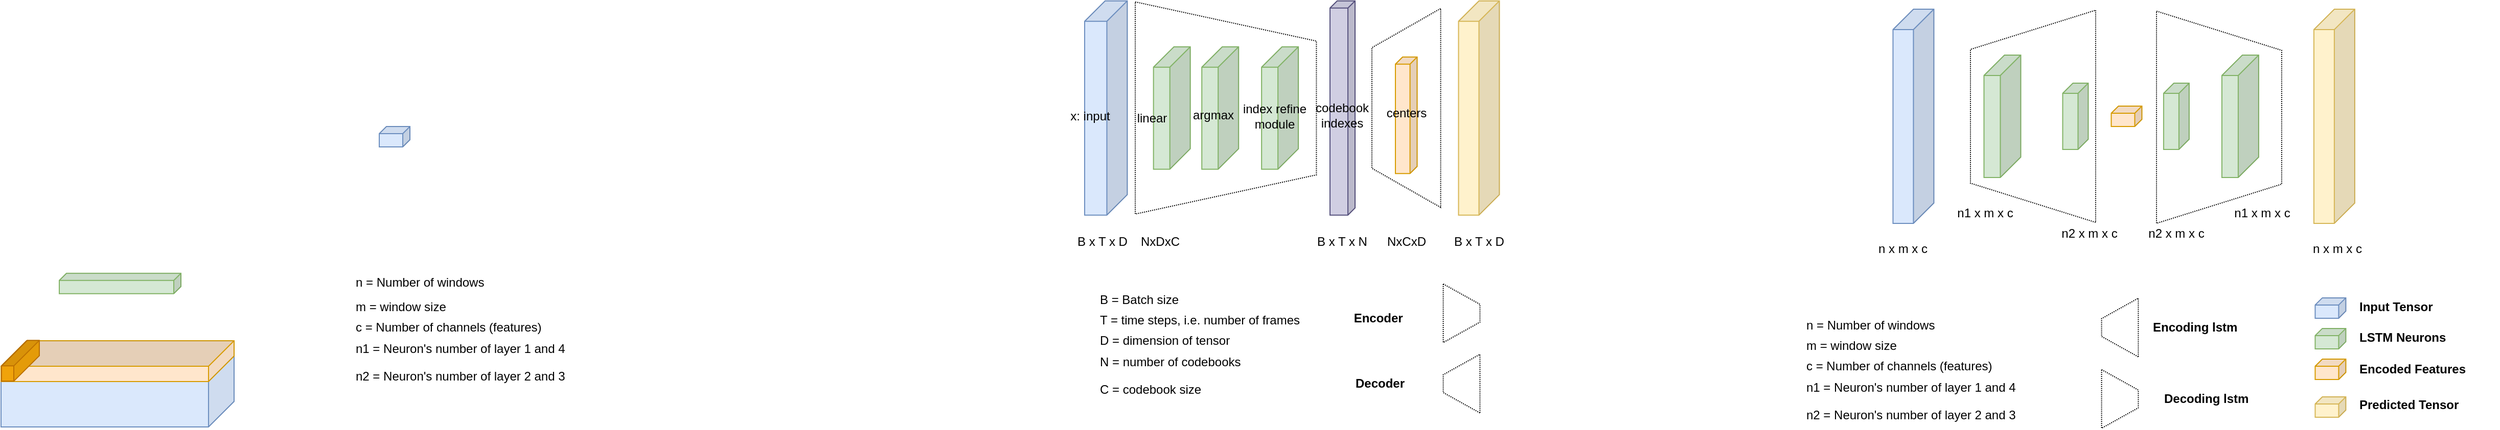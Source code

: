 <mxfile version="17.1.3" type="github">
  <diagram id="QJjx0-fPxzvcmYibJWj1" name="Page-1">
    <mxGraphModel dx="3907" dy="825" grid="0" gridSize="10" guides="1" tooltips="1" connect="1" arrows="1" fold="1" page="1" pageScale="1" pageWidth="827" pageHeight="583" background="#ffffff" math="0" shadow="0">
      <root>
        <mxCell id="0" />
        <mxCell id="1" parent="0" />
        <mxCell id="2NbUUM_VBjgZO4ZOoXt3-75" value="" style="shape=cube;whiteSpace=wrap;html=1;boundedLbl=1;backgroundOutline=1;darkOpacity=0.05;darkOpacity2=0.1;size=7;direction=east;flipH=1;fillColor=#ffe6cc;strokeColor=#d79b00;" vertex="1" parent="1">
          <mxGeometry x="-320" y="156.865" width="21.27" height="114.27" as="geometry" />
        </mxCell>
        <mxCell id="2NbUUM_VBjgZO4ZOoXt3-55" value="" style="shape=cube;whiteSpace=wrap;html=1;boundedLbl=1;backgroundOutline=1;darkOpacity=0.05;darkOpacity2=0.1;size=20;direction=east;flipH=1;fillColor=#d5e8d4;strokeColor=#82b366;" vertex="1" parent="1">
          <mxGeometry x="-509.39" y="146.84" width="36" height="120" as="geometry" />
        </mxCell>
        <mxCell id="4f-DMQIj-ya-iA7LCkDa-11" value="" style="shape=cube;whiteSpace=wrap;html=1;boundedLbl=1;backgroundOutline=1;darkOpacity=0.05;darkOpacity2=0.1;size=20;direction=east;flipH=1;fillColor=#dae8fc;strokeColor=#6c8ebf;" parent="1" vertex="1">
          <mxGeometry x="166.73" y="110" width="40" height="210" as="geometry" />
        </mxCell>
        <mxCell id="4f-DMQIj-ya-iA7LCkDa-12" value="" style="shape=cube;whiteSpace=wrap;html=1;boundedLbl=1;backgroundOutline=1;darkOpacity=0.05;darkOpacity2=0.1;size=20;direction=east;flipH=1;fillColor=#d5e8d4;strokeColor=#82b366;" parent="1" vertex="1">
          <mxGeometry x="255.73" y="155" width="36" height="120" as="geometry" />
        </mxCell>
        <mxCell id="4f-DMQIj-ya-iA7LCkDa-15" value="" style="shape=cube;whiteSpace=wrap;html=1;boundedLbl=1;backgroundOutline=1;darkOpacity=0.05;darkOpacity2=0.1;size=10;direction=east;flipH=1;fillColor=#d5e8d4;strokeColor=#82b366;" parent="1" vertex="1">
          <mxGeometry x="332.73" y="182.5" width="25" height="65" as="geometry" />
        </mxCell>
        <mxCell id="4f-DMQIj-ya-iA7LCkDa-23" value="" style="shape=cube;whiteSpace=wrap;html=1;boundedLbl=1;backgroundOutline=1;darkOpacity=0.05;darkOpacity2=0.1;size=7;direction=east;flipH=1;fillColor=#dae8fc;strokeColor=#6c8ebf;" parent="1" vertex="1">
          <mxGeometry x="579.71" y="392.94" width="30" height="20" as="geometry" />
        </mxCell>
        <mxCell id="4f-DMQIj-ya-iA7LCkDa-24" value="" style="shape=cube;whiteSpace=wrap;html=1;boundedLbl=1;backgroundOutline=1;darkOpacity=0.05;darkOpacity2=0.1;size=7;direction=east;flipH=1;fillColor=#d5e8d4;strokeColor=#82b366;" parent="1" vertex="1">
          <mxGeometry x="579.71" y="422.94" width="30" height="20" as="geometry" />
        </mxCell>
        <mxCell id="4f-DMQIj-ya-iA7LCkDa-26" value="" style="shape=cube;whiteSpace=wrap;html=1;boundedLbl=1;backgroundOutline=1;darkOpacity=0.05;darkOpacity2=0.1;size=7;direction=east;flipH=1;fillColor=#ffe6cc;strokeColor=#d79b00;" parent="1" vertex="1">
          <mxGeometry x="380.23" y="205" width="30" height="20" as="geometry" />
        </mxCell>
        <mxCell id="4f-DMQIj-ya-iA7LCkDa-39" value="n x m x c" style="text;html=1;strokeColor=none;fillColor=none;align=center;verticalAlign=middle;whiteSpace=wrap;rounded=0;" parent="1" vertex="1">
          <mxGeometry x="126.73" y="330" width="99" height="30" as="geometry" />
        </mxCell>
        <mxCell id="4f-DMQIj-ya-iA7LCkDa-50" value="Input Tensor" style="text;html=1;strokeColor=none;fillColor=none;align=left;verticalAlign=middle;whiteSpace=wrap;rounded=0;fontStyle=1" parent="1" vertex="1">
          <mxGeometry x="620.71" y="390" width="138" height="23.88" as="geometry" />
        </mxCell>
        <mxCell id="4f-DMQIj-ya-iA7LCkDa-51" value="LSTM Neurons" style="text;html=1;strokeColor=none;fillColor=none;align=left;verticalAlign=middle;whiteSpace=wrap;rounded=0;fontStyle=1" parent="1" vertex="1">
          <mxGeometry x="620.71" y="420" width="138" height="23.88" as="geometry" />
        </mxCell>
        <mxCell id="4f-DMQIj-ya-iA7LCkDa-52" value="Encoded Features" style="text;html=1;strokeColor=none;fillColor=none;align=left;verticalAlign=middle;whiteSpace=wrap;rounded=0;fontStyle=1" parent="1" vertex="1">
          <mxGeometry x="620.71" y="451.06" width="138" height="23.88" as="geometry" />
        </mxCell>
        <mxCell id="q16qMvtAuAjUv3j_tnUs-1" value="" style="shape=cube;whiteSpace=wrap;html=1;boundedLbl=1;backgroundOutline=1;darkOpacity=0.05;darkOpacity2=0.1;size=20;direction=east;flipH=1;fillColor=#fff2cc;strokeColor=#d6b656;" parent="1" vertex="1">
          <mxGeometry x="578.44" y="110" width="40" height="210" as="geometry" />
        </mxCell>
        <mxCell id="q16qMvtAuAjUv3j_tnUs-4" value="" style="shape=cube;whiteSpace=wrap;html=1;boundedLbl=1;backgroundOutline=1;darkOpacity=0.05;darkOpacity2=0.1;size=10;direction=east;flipH=1;fillColor=#d5e8d4;strokeColor=#82b366;" parent="1" vertex="1">
          <mxGeometry x="431.44" y="182.5" width="25" height="65" as="geometry" />
        </mxCell>
        <mxCell id="q16qMvtAuAjUv3j_tnUs-5" value="" style="shape=cube;whiteSpace=wrap;html=1;boundedLbl=1;backgroundOutline=1;darkOpacity=0.05;darkOpacity2=0.1;size=20;direction=east;flipH=1;fillColor=#d5e8d4;strokeColor=#82b366;" parent="1" vertex="1">
          <mxGeometry x="488.44" y="155" width="36" height="120" as="geometry" />
        </mxCell>
        <mxCell id="q16qMvtAuAjUv3j_tnUs-6" value="" style="shape=cube;whiteSpace=wrap;html=1;boundedLbl=1;backgroundOutline=1;darkOpacity=0.05;darkOpacity2=0.1;size=7;direction=east;flipH=1;fillColor=#ffe6cc;strokeColor=#d79b00;" parent="1" vertex="1">
          <mxGeometry x="579.71" y="453" width="30" height="20" as="geometry" />
        </mxCell>
        <mxCell id="q16qMvtAuAjUv3j_tnUs-7" value="" style="shape=cube;whiteSpace=wrap;html=1;boundedLbl=1;backgroundOutline=1;darkOpacity=0.05;darkOpacity2=0.1;size=7;direction=east;flipH=1;fillColor=#fff2cc;strokeColor=#d6b656;" parent="1" vertex="1">
          <mxGeometry x="579.71" y="490.0" width="30" height="20" as="geometry" />
        </mxCell>
        <mxCell id="q16qMvtAuAjUv3j_tnUs-8" value="Predicted Tensor" style="text;html=1;strokeColor=none;fillColor=none;align=left;verticalAlign=middle;whiteSpace=wrap;rounded=0;fontStyle=1" parent="1" vertex="1">
          <mxGeometry x="620.71" y="486.12" width="138" height="23.88" as="geometry" />
        </mxCell>
        <mxCell id="q16qMvtAuAjUv3j_tnUs-13" value="" style="shape=trapezoid;perimeter=trapezoidPerimeter;whiteSpace=wrap;html=1;fixedSize=1;rotation=-90;dashed=1;dashPattern=1 1;fillColor=none;direction=west;size=38.41;" parent="1" vertex="1">
          <mxGeometry x="381.73" y="154.69" width="207.98" height="122.45" as="geometry" />
        </mxCell>
        <mxCell id="q16qMvtAuAjUv3j_tnUs-14" value="&lt;b&gt;Encoding lstm&amp;nbsp;&lt;/b&gt;" style="text;html=1;strokeColor=none;fillColor=none;align=center;verticalAlign=middle;whiteSpace=wrap;rounded=0;dashed=1;dashPattern=1 1;" parent="1" vertex="1">
          <mxGeometry x="406.47" y="412.04" width="116" height="20" as="geometry" />
        </mxCell>
        <mxCell id="q16qMvtAuAjUv3j_tnUs-15" value="&lt;b&gt;Decoding lstm&amp;nbsp;&lt;/b&gt;" style="text;html=1;strokeColor=none;fillColor=none;align=center;verticalAlign=middle;whiteSpace=wrap;rounded=0;dashed=1;dashPattern=1 1;" parent="1" vertex="1">
          <mxGeometry x="417.47" y="482.04" width="116" height="20" as="geometry" />
        </mxCell>
        <mxCell id="q16qMvtAuAjUv3j_tnUs-16" value="" style="shape=trapezoid;perimeter=trapezoidPerimeter;whiteSpace=wrap;html=1;fixedSize=1;fillColor=none;rotation=-90;dashed=1;dashPattern=1 1;" parent="1" vertex="1">
          <mxGeometry x="360" y="404.08" width="57.47" height="35.92" as="geometry" />
        </mxCell>
        <mxCell id="q16qMvtAuAjUv3j_tnUs-17" value="" style="shape=trapezoid;perimeter=trapezoidPerimeter;whiteSpace=wrap;html=1;fixedSize=1;rotation=90;dashed=1;dashPattern=1 1;fillColor=none;direction=west;size=38.41;" parent="1" vertex="1">
          <mxGeometry x="199.74" y="153.77" width="207.98" height="122.45" as="geometry" />
        </mxCell>
        <mxCell id="q16qMvtAuAjUv3j_tnUs-19" value="" style="shape=trapezoid;perimeter=trapezoidPerimeter;whiteSpace=wrap;html=1;fixedSize=1;dashed=1;dashPattern=1 1;fillColor=none;rotation=-90;direction=west;" parent="1" vertex="1">
          <mxGeometry x="360" y="474.08" width="57.47" height="35.92" as="geometry" />
        </mxCell>
        <mxCell id="q16qMvtAuAjUv3j_tnUs-20" value="n x m x c" style="text;html=1;strokeColor=none;fillColor=none;align=center;verticalAlign=middle;whiteSpace=wrap;rounded=0;" parent="1" vertex="1">
          <mxGeometry x="551.73" y="330" width="99" height="30" as="geometry" />
        </mxCell>
        <mxCell id="q16qMvtAuAjUv3j_tnUs-21" value="n1 x m x c" style="text;html=1;strokeColor=none;fillColor=none;align=center;verticalAlign=middle;whiteSpace=wrap;rounded=0;dashed=1;dashPattern=1 1;" parent="1" vertex="1">
          <mxGeometry x="216.73" y="300" width="80" height="20" as="geometry" />
        </mxCell>
        <mxCell id="q16qMvtAuAjUv3j_tnUs-22" value="n2&amp;nbsp;x m x c" style="text;html=1;strokeColor=none;fillColor=none;align=center;verticalAlign=middle;whiteSpace=wrap;rounded=0;dashed=1;dashPattern=1 1;" parent="1" vertex="1">
          <mxGeometry x="318.73" y="320" width="80" height="20" as="geometry" />
        </mxCell>
        <mxCell id="q16qMvtAuAjUv3j_tnUs-23" value="n2&amp;nbsp;x m x c" style="text;html=1;strokeColor=none;fillColor=none;align=center;verticalAlign=middle;whiteSpace=wrap;rounded=0;dashed=1;dashPattern=1 1;" parent="1" vertex="1">
          <mxGeometry x="403.94" y="320" width="80" height="20" as="geometry" />
        </mxCell>
        <mxCell id="q16qMvtAuAjUv3j_tnUs-24" value="n1 x m x c" style="text;html=1;strokeColor=none;fillColor=none;align=center;verticalAlign=middle;whiteSpace=wrap;rounded=0;dashed=1;dashPattern=1 1;" parent="1" vertex="1">
          <mxGeometry x="488.44" y="300" width="80" height="20" as="geometry" />
        </mxCell>
        <mxCell id="q16qMvtAuAjUv3j_tnUs-25" value="n = Number of windows&amp;nbsp;" style="text;html=1;strokeColor=none;fillColor=none;align=center;verticalAlign=middle;whiteSpace=wrap;rounded=0;dashed=1;dashPattern=1 1;" parent="1" vertex="1">
          <mxGeometry x="68" y="410" width="156.51" height="20" as="geometry" />
        </mxCell>
        <mxCell id="q16qMvtAuAjUv3j_tnUs-26" value="m = window size&amp;nbsp;&amp;nbsp;" style="text;html=1;strokeColor=none;fillColor=none;align=left;verticalAlign=middle;whiteSpace=wrap;rounded=0;dashed=1;dashPattern=1 1;" parent="1" vertex="1">
          <mxGeometry x="80.01" y="430" width="140" height="20" as="geometry" />
        </mxCell>
        <mxCell id="q16qMvtAuAjUv3j_tnUs-27" value="c = Number of channels (features)&amp;nbsp;" style="text;html=1;strokeColor=none;fillColor=none;align=left;verticalAlign=middle;whiteSpace=wrap;rounded=0;dashed=1;dashPattern=1 1;" parent="1" vertex="1">
          <mxGeometry x="80.01" y="450" width="211" height="20" as="geometry" />
        </mxCell>
        <mxCell id="q16qMvtAuAjUv3j_tnUs-28" value="n1 = Neuron&#39;s number of layer 1 and 4&amp;nbsp;" style="text;html=1;strokeColor=none;fillColor=none;align=left;verticalAlign=middle;whiteSpace=wrap;rounded=0;dashed=1;dashPattern=1 1;" parent="1" vertex="1">
          <mxGeometry x="80.01" y="471.06" width="221" height="20" as="geometry" />
        </mxCell>
        <mxCell id="q16qMvtAuAjUv3j_tnUs-29" value="n2 = Neuron&#39;s number of layer 2 and 3&amp;nbsp;" style="text;html=1;strokeColor=none;fillColor=none;align=left;verticalAlign=middle;whiteSpace=wrap;rounded=0;dashed=1;dashPattern=1 1;" parent="1" vertex="1">
          <mxGeometry x="80.01" y="498.16" width="221" height="20" as="geometry" />
        </mxCell>
        <mxCell id="2NbUUM_VBjgZO4ZOoXt3-5" value="n = Number of windows&amp;nbsp;" style="text;html=1;strokeColor=none;fillColor=none;align=left;verticalAlign=middle;whiteSpace=wrap;rounded=0;dashed=1;dashPattern=1 1;" vertex="1" parent="1">
          <mxGeometry x="-1339.24" y="367.94" width="156.51" height="20" as="geometry" />
        </mxCell>
        <mxCell id="2NbUUM_VBjgZO4ZOoXt3-6" value="m = window size&amp;nbsp;&amp;nbsp;" style="text;html=1;strokeColor=none;fillColor=none;align=left;verticalAlign=middle;whiteSpace=wrap;rounded=0;dashed=1;dashPattern=1 1;" vertex="1" parent="1">
          <mxGeometry x="-1339.24" y="391.98" width="140" height="20" as="geometry" />
        </mxCell>
        <mxCell id="2NbUUM_VBjgZO4ZOoXt3-7" value="c = Number of channels (features)&amp;nbsp;" style="text;html=1;strokeColor=none;fillColor=none;align=left;verticalAlign=middle;whiteSpace=wrap;rounded=0;dashed=1;dashPattern=1 1;" vertex="1" parent="1">
          <mxGeometry x="-1339.24" y="411.98" width="211" height="20" as="geometry" />
        </mxCell>
        <mxCell id="2NbUUM_VBjgZO4ZOoXt3-8" value="n1 = Neuron&#39;s number of layer 1 and 4&amp;nbsp;" style="text;html=1;strokeColor=none;fillColor=none;align=left;verticalAlign=middle;whiteSpace=wrap;rounded=0;dashed=1;dashPattern=1 1;" vertex="1" parent="1">
          <mxGeometry x="-1339.24" y="433.04" width="221" height="20" as="geometry" />
        </mxCell>
        <mxCell id="2NbUUM_VBjgZO4ZOoXt3-9" value="n2 = Neuron&#39;s number of layer 2 and 3&amp;nbsp;" style="text;html=1;strokeColor=none;fillColor=none;align=left;verticalAlign=middle;whiteSpace=wrap;rounded=0;dashed=1;dashPattern=1 1;" vertex="1" parent="1">
          <mxGeometry x="-1339.24" y="460.14" width="221" height="20" as="geometry" />
        </mxCell>
        <mxCell id="2NbUUM_VBjgZO4ZOoXt3-11" value="" style="shape=cube;whiteSpace=wrap;html=1;boundedLbl=1;backgroundOutline=1;darkOpacity=0.05;darkOpacity2=0.1;fillColor=#dae8fc;direction=east;size=25;flipV=1;flipH=1;container=0;rotation=-90;strokeColor=#6c8ebf;" vertex="1" parent="1">
          <mxGeometry x="-1612.25" y="363.27" width="84.5" height="227.96" as="geometry" />
        </mxCell>
        <mxCell id="2NbUUM_VBjgZO4ZOoXt3-2" value="" style="shape=cube;whiteSpace=wrap;html=1;boundedLbl=1;backgroundOutline=1;darkOpacity=0.05;darkOpacity2=0.1;fillColor=#ffe6cc;direction=east;size=25;flipV=1;flipH=1;container=0;rotation=-90;strokeColor=#d79b00;" vertex="1" parent="1">
          <mxGeometry x="-1590" y="341.02" width="40" height="227.96" as="geometry" />
        </mxCell>
        <mxCell id="2NbUUM_VBjgZO4ZOoXt3-12" value="" style="shape=cube;whiteSpace=wrap;html=1;boundedLbl=1;backgroundOutline=1;darkOpacity=0.05;darkOpacity2=0.1;fillColor=#f0a30a;direction=east;size=25;flipV=1;flipH=1;container=0;rotation=-90;strokeColor=#BD7000;fontColor=#000000;" vertex="1" parent="1">
          <mxGeometry x="-1685" y="436.18" width="40" height="36.98" as="geometry" />
        </mxCell>
        <mxCell id="2NbUUM_VBjgZO4ZOoXt3-14" value="" style="shape=cube;whiteSpace=wrap;html=1;boundedLbl=1;backgroundOutline=1;darkOpacity=0.05;darkOpacity2=0.1;size=7;direction=east;flipH=1;fillColor=#dae8fc;strokeColor=#6c8ebf;" vertex="1" parent="1">
          <mxGeometry x="-1314" y="225.0" width="30" height="20" as="geometry" />
        </mxCell>
        <mxCell id="2NbUUM_VBjgZO4ZOoXt3-15" value="" style="shape=cube;whiteSpace=wrap;html=1;boundedLbl=1;backgroundOutline=1;darkOpacity=0.05;darkOpacity2=0.1;size=7;direction=east;flipH=1;fillColor=#d5e8d4;strokeColor=#82b366;" vertex="1" parent="1">
          <mxGeometry x="-1627" y="368.88" width="119" height="20" as="geometry" />
        </mxCell>
        <mxCell id="2NbUUM_VBjgZO4ZOoXt3-16" value="" style="shape=cube;whiteSpace=wrap;html=1;boundedLbl=1;backgroundOutline=1;darkOpacity=0.05;darkOpacity2=0.1;size=20;direction=east;flipH=1;fillColor=#dae8fc;strokeColor=#6c8ebf;" vertex="1" parent="1">
          <mxGeometry x="-624" y="101.84" width="41.73" height="210" as="geometry" />
        </mxCell>
        <mxCell id="2NbUUM_VBjgZO4ZOoXt3-17" value="" style="shape=cube;whiteSpace=wrap;html=1;boundedLbl=1;backgroundOutline=1;darkOpacity=0.05;darkOpacity2=0.1;size=20;direction=east;flipH=1;fillColor=#d5e8d4;strokeColor=#82b366;" vertex="1" parent="1">
          <mxGeometry x="-556.66" y="146.84" width="36" height="120" as="geometry" />
        </mxCell>
        <mxCell id="2NbUUM_VBjgZO4ZOoXt3-21" value="" style="shape=cube;whiteSpace=wrap;html=1;boundedLbl=1;backgroundOutline=1;darkOpacity=0.05;darkOpacity2=0.1;size=7;direction=east;flipH=1;fillColor=#d0cee2;strokeColor=#56517e;" vertex="1" parent="1">
          <mxGeometry x="-384.0" y="101.84" width="24.53" height="210" as="geometry" />
        </mxCell>
        <mxCell id="2NbUUM_VBjgZO4ZOoXt3-22" value="B x T x D" style="text;html=1;strokeColor=none;fillColor=none;align=center;verticalAlign=middle;whiteSpace=wrap;rounded=0;" vertex="1" parent="1">
          <mxGeometry x="-655.66" y="323" width="99" height="30" as="geometry" />
        </mxCell>
        <mxCell id="2NbUUM_VBjgZO4ZOoXt3-26" value="" style="shape=cube;whiteSpace=wrap;html=1;boundedLbl=1;backgroundOutline=1;darkOpacity=0.05;darkOpacity2=0.1;size=20;direction=east;flipH=1;fillColor=#fff2cc;strokeColor=#d6b656;" vertex="1" parent="1">
          <mxGeometry x="-258.27" y="101.84" width="40" height="210" as="geometry" />
        </mxCell>
        <mxCell id="2NbUUM_VBjgZO4ZOoXt3-32" value="" style="shape=trapezoid;perimeter=trapezoidPerimeter;whiteSpace=wrap;html=1;fixedSize=1;rotation=-90;dashed=1;dashPattern=1 1;fillColor=none;direction=west;size=38.41;" vertex="1" parent="1">
          <mxGeometry x="-589.89" y="118.23" width="207.98" height="177.22" as="geometry" />
        </mxCell>
        <mxCell id="2NbUUM_VBjgZO4ZOoXt3-33" value="&lt;b&gt;Encoder&amp;nbsp;&lt;/b&gt;" style="text;html=1;strokeColor=none;fillColor=none;align=center;verticalAlign=middle;whiteSpace=wrap;rounded=0;dashed=1;dashPattern=1 1;" vertex="1" parent="1">
          <mxGeometry x="-393.47" y="402.97" width="116" height="20" as="geometry" />
        </mxCell>
        <mxCell id="2NbUUM_VBjgZO4ZOoXt3-34" value="&lt;b&gt;Decoder&lt;/b&gt;" style="text;html=1;strokeColor=none;fillColor=none;align=center;verticalAlign=middle;whiteSpace=wrap;rounded=0;dashed=1;dashPattern=1 1;" vertex="1" parent="1">
          <mxGeometry x="-393.47" y="467.05" width="116" height="20" as="geometry" />
        </mxCell>
        <mxCell id="2NbUUM_VBjgZO4ZOoXt3-35" value="" style="shape=trapezoid;perimeter=trapezoidPerimeter;whiteSpace=wrap;html=1;fixedSize=1;fillColor=none;rotation=-90;dashed=1;dashPattern=1 1;" vertex="1" parent="1">
          <mxGeometry x="-284" y="459.09" width="57.47" height="35.92" as="geometry" />
        </mxCell>
        <mxCell id="2NbUUM_VBjgZO4ZOoXt3-37" value="" style="shape=trapezoid;perimeter=trapezoidPerimeter;whiteSpace=wrap;html=1;fixedSize=1;dashed=1;dashPattern=1 1;fillColor=none;rotation=-90;direction=west;" vertex="1" parent="1">
          <mxGeometry x="-284" y="390.09" width="57.47" height="35.92" as="geometry" />
        </mxCell>
        <mxCell id="2NbUUM_VBjgZO4ZOoXt3-39" value="B x T x N" style="text;html=1;strokeColor=none;fillColor=none;align=center;verticalAlign=middle;whiteSpace=wrap;rounded=0;dashed=1;dashPattern=1 1;" vertex="1" parent="1">
          <mxGeometry x="-411.73" y="328" width="80" height="20" as="geometry" />
        </mxCell>
        <mxCell id="2NbUUM_VBjgZO4ZOoXt3-43" value="B = Batch size&amp;nbsp;" style="text;html=1;strokeColor=none;fillColor=none;align=left;verticalAlign=middle;whiteSpace=wrap;rounded=0;dashed=1;dashPattern=1 1;flipH=1;" vertex="1" parent="1">
          <mxGeometry x="-611" y="385.0" width="156.51" height="20" as="geometry" />
        </mxCell>
        <mxCell id="2NbUUM_VBjgZO4ZOoXt3-44" value="T = time steps, i.e. number of frames" style="text;html=1;strokeColor=none;fillColor=none;align=left;verticalAlign=middle;whiteSpace=wrap;rounded=0;dashed=1;dashPattern=1 1;flipH=1;" vertex="1" parent="1">
          <mxGeometry x="-611" y="405" width="222" height="20" as="geometry" />
        </mxCell>
        <mxCell id="2NbUUM_VBjgZO4ZOoXt3-45" value="D = dimension of tensor" style="text;html=1;strokeColor=none;fillColor=none;align=left;verticalAlign=middle;whiteSpace=wrap;rounded=0;dashed=1;dashPattern=1 1;flipH=1;" vertex="1" parent="1">
          <mxGeometry x="-611" y="425.0" width="211" height="20" as="geometry" />
        </mxCell>
        <mxCell id="2NbUUM_VBjgZO4ZOoXt3-46" value="N = number of codebooks&amp;nbsp;" style="text;html=1;strokeColor=none;fillColor=none;align=left;verticalAlign=middle;whiteSpace=wrap;rounded=0;dashed=1;dashPattern=1 1;flipH=1;" vertex="1" parent="1">
          <mxGeometry x="-611" y="446.06" width="221" height="20" as="geometry" />
        </mxCell>
        <mxCell id="2NbUUM_VBjgZO4ZOoXt3-47" value="C = codebook size&amp;nbsp;" style="text;html=1;strokeColor=none;fillColor=none;align=left;verticalAlign=middle;whiteSpace=wrap;rounded=0;dashed=1;dashPattern=1 1;flipH=1;" vertex="1" parent="1">
          <mxGeometry x="-611" y="473.16" width="221" height="20" as="geometry" />
        </mxCell>
        <mxCell id="2NbUUM_VBjgZO4ZOoXt3-50" value="x: input" style="text;html=1;strokeColor=none;fillColor=none;align=center;verticalAlign=middle;whiteSpace=wrap;rounded=0;dashed=1;dashPattern=1 1;" vertex="1" parent="1">
          <mxGeometry x="-654" y="205" width="70.78" height="20" as="geometry" />
        </mxCell>
        <mxCell id="2NbUUM_VBjgZO4ZOoXt3-51" value="linear" style="text;html=1;strokeColor=none;fillColor=none;align=center;verticalAlign=middle;whiteSpace=wrap;rounded=0;dashed=1;dashPattern=1 1;" vertex="1" parent="1">
          <mxGeometry x="-586" y="206.87" width="56" height="20" as="geometry" />
        </mxCell>
        <mxCell id="2NbUUM_VBjgZO4ZOoXt3-52" value="argmax" style="text;html=1;strokeColor=none;fillColor=none;align=center;verticalAlign=middle;whiteSpace=wrap;rounded=0;dashed=1;dashPattern=1 1;" vertex="1" parent="1">
          <mxGeometry x="-535.27" y="204" width="74" height="20" as="geometry" />
        </mxCell>
        <mxCell id="2NbUUM_VBjgZO4ZOoXt3-56" value="" style="shape=cube;whiteSpace=wrap;html=1;boundedLbl=1;backgroundOutline=1;darkOpacity=0.05;darkOpacity2=0.1;size=20;direction=east;flipH=1;fillColor=#d5e8d4;strokeColor=#82b366;" vertex="1" parent="1">
          <mxGeometry x="-450.92" y="146.84" width="36" height="120" as="geometry" />
        </mxCell>
        <mxCell id="2NbUUM_VBjgZO4ZOoXt3-57" value="index refine&lt;br&gt;module" style="text;html=1;strokeColor=none;fillColor=none;align=center;verticalAlign=middle;whiteSpace=wrap;rounded=0;dashed=1;dashPattern=1 1;" vertex="1" parent="1">
          <mxGeometry x="-475.47" y="205" width="74" height="20" as="geometry" />
        </mxCell>
        <mxCell id="2NbUUM_VBjgZO4ZOoXt3-58" value="codebook indexes" style="text;html=1;strokeColor=none;fillColor=none;align=center;verticalAlign=middle;whiteSpace=wrap;rounded=0;dashed=1;dashPattern=1 1;labelBackgroundColor=none;" vertex="1" parent="1">
          <mxGeometry x="-399.74" y="204" width="56" height="20" as="geometry" />
        </mxCell>
        <mxCell id="2NbUUM_VBjgZO4ZOoXt3-59" value="centers" style="text;html=1;strokeColor=none;fillColor=none;align=center;verticalAlign=middle;whiteSpace=wrap;rounded=0;dashed=1;dashPattern=1 1;" vertex="1" parent="1">
          <mxGeometry x="-346.36" y="202" width="74" height="20" as="geometry" />
        </mxCell>
        <mxCell id="2NbUUM_VBjgZO4ZOoXt3-61" value="" style="shape=trapezoid;perimeter=trapezoidPerimeter;whiteSpace=wrap;html=1;fixedSize=1;rotation=90;dashed=1;dashPattern=1 1;fillColor=none;direction=west;size=38.41;container=0;" vertex="1" parent="1">
          <mxGeometry x="-406.86" y="173.21" width="195" height="67.26" as="geometry" />
        </mxCell>
        <mxCell id="2NbUUM_VBjgZO4ZOoXt3-62" value="NxDxC" style="text;html=1;strokeColor=none;fillColor=none;align=center;verticalAlign=middle;whiteSpace=wrap;rounded=0;dashed=1;dashPattern=1 1;" vertex="1" parent="1">
          <mxGeometry x="-589.89" y="328" width="80" height="20" as="geometry" />
        </mxCell>
        <mxCell id="2NbUUM_VBjgZO4ZOoXt3-63" value="NxCxD" style="text;html=1;strokeColor=none;fillColor=none;align=center;verticalAlign=middle;whiteSpace=wrap;rounded=0;dashed=1;dashPattern=1 1;" vertex="1" parent="1">
          <mxGeometry x="-349.36" y="328" width="80" height="20" as="geometry" />
        </mxCell>
        <mxCell id="2NbUUM_VBjgZO4ZOoXt3-65" value="B x T x D" style="text;html=1;strokeColor=none;fillColor=none;align=center;verticalAlign=middle;whiteSpace=wrap;rounded=0;dashed=1;dashPattern=1 1;" vertex="1" parent="1">
          <mxGeometry x="-278.27" y="328" width="80" height="20" as="geometry" />
        </mxCell>
      </root>
    </mxGraphModel>
  </diagram>
</mxfile>
